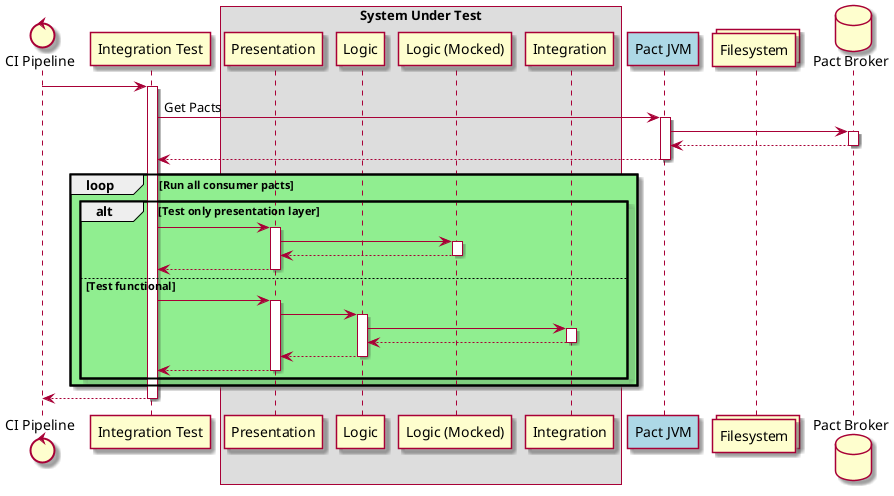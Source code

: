 
@startuml pact-provider
skin rose

Control "CI Pipeline" as CI

participant "Integration Test" as IT
box "System Under Test"
    participant "Presentation" as SUT
    participant "Logic" as LOGIC
    participant "Logic (Mocked)" as LOGICMOCK
    participant "Integration" as INT
end box
participant "Pact JVM" as PJVM #LightBlue

Collections "Filesystem" as FS
database "Pact Broker" as BROKER

CI -> IT
activate IT
    IT -> PJVM: Get Pacts
    activate PJVM
        PJVM -> BROKER
        activate BROKER
            BROKER --> PJVM
        deactivate BROKER
        PJVM --> IT
    deactivate PJVM

    loop #LightGreen Run all consumer pacts
        alt Test only presentation layer
            IT -> SUT
            activate SUT
                SUT -> LOGICMOCK
                activate LOGICMOCK
                    LOGICMOCK --> SUT
                deactivate LOGICMOCK
                SUT --> IT
            deactivate SUT
        else Test functional
            IT -> SUT
            activate SUT
                SUT -> LOGIC
                activate LOGIC
                    LOGIC -> INT
                    activate INT
                        INT --> LOGIC
                    deactivate INT
                    LOGIC --> SUT
                deactivate LOGIC
                SUT --> IT
            deactivate SUT
        end alt
    end

    IT --> CI
deactivate IT

@enduml